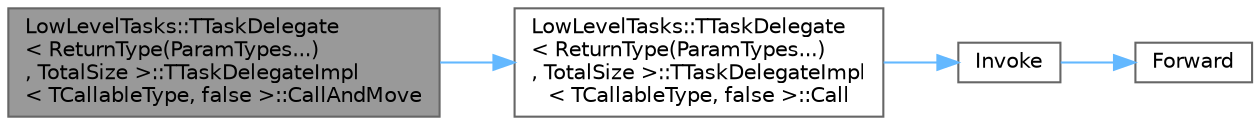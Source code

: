digraph "LowLevelTasks::TTaskDelegate&lt; ReturnType(ParamTypes...), TotalSize &gt;::TTaskDelegateImpl&lt; TCallableType, false &gt;::CallAndMove"
{
 // INTERACTIVE_SVG=YES
 // LATEX_PDF_SIZE
  bgcolor="transparent";
  edge [fontname=Helvetica,fontsize=10,labelfontname=Helvetica,labelfontsize=10];
  node [fontname=Helvetica,fontsize=10,shape=box,height=0.2,width=0.4];
  rankdir="LR";
  Node1 [id="Node000001",label="LowLevelTasks::TTaskDelegate\l\< ReturnType(ParamTypes...)\l, TotalSize \>::TTaskDelegateImpl\l\< TCallableType, false \>::CallAndMove",height=0.2,width=0.4,color="gray40", fillcolor="grey60", style="filled", fontcolor="black",tooltip=" "];
  Node1 -> Node2 [id="edge1_Node000001_Node000002",color="steelblue1",style="solid",tooltip=" "];
  Node2 [id="Node000002",label="LowLevelTasks::TTaskDelegate\l\< ReturnType(ParamTypes...)\l, TotalSize \>::TTaskDelegateImpl\l\< TCallableType, false \>::Call",height=0.2,width=0.4,color="grey40", fillcolor="white", style="filled",URL="$d0/da6/structLowLevelTasks_1_1TTaskDelegate_3_01ReturnType_07ParamTypes_8_8_8_08_00_01TotalSize_01_4_1_dccb8c39fbf97ed05862ece8df018c4f.html#ad9826981de4167a1b0a97b3e520f205a",tooltip=" "];
  Node2 -> Node3 [id="edge2_Node000002_Node000003",color="steelblue1",style="solid",tooltip=" "];
  Node3 [id="Node000003",label="Invoke",height=0.2,width=0.4,color="grey40", fillcolor="white", style="filled",URL="$d7/deb/Invoke_8h.html#a66d3e79358998f56001f20726270e390",tooltip="Invokes a callable with a set of arguments."];
  Node3 -> Node4 [id="edge3_Node000003_Node000004",color="steelblue1",style="solid",tooltip=" "];
  Node4 [id="Node000004",label="Forward",height=0.2,width=0.4,color="grey40", fillcolor="white", style="filled",URL="$d4/d24/UnrealTemplate_8h.html#a68f280c1d561a8899a1e9e3ea8405d00",tooltip="Forward will cast a reference to an rvalue reference."];
}
